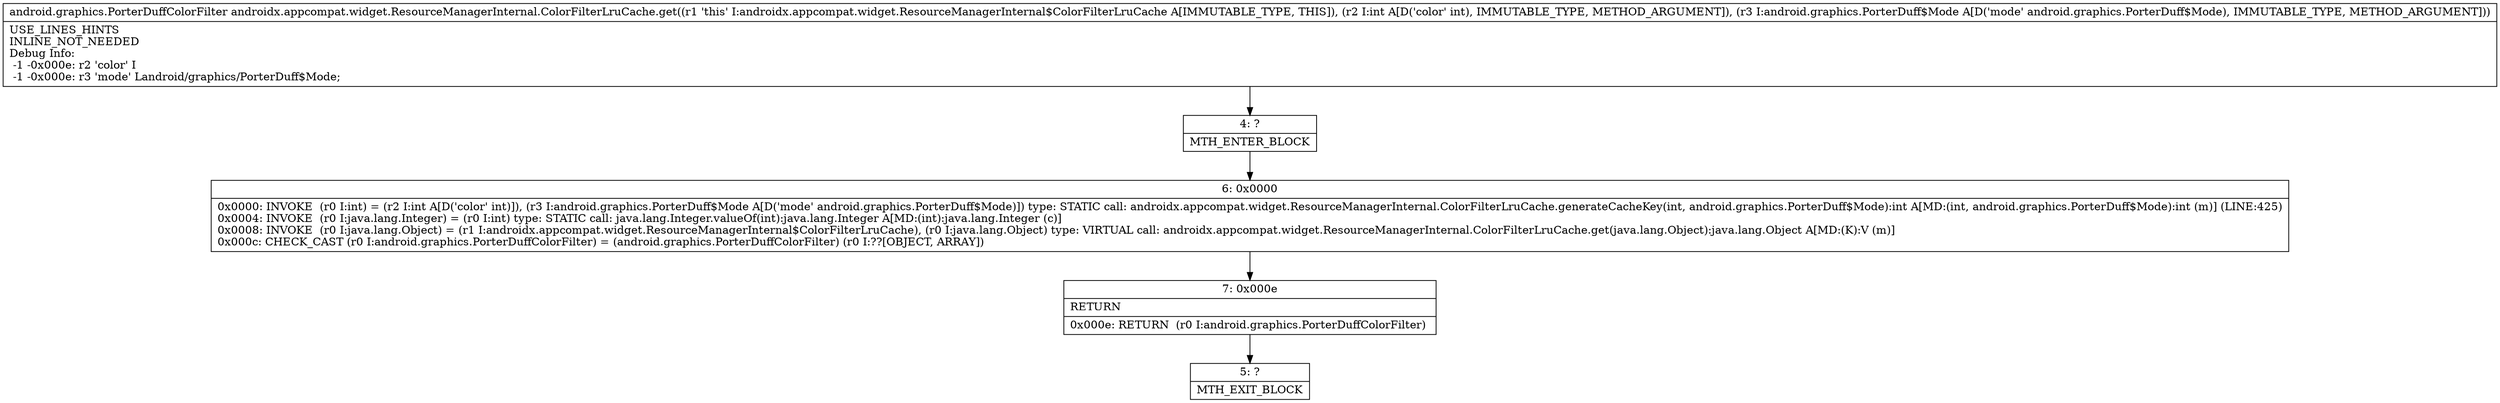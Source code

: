 digraph "CFG forandroidx.appcompat.widget.ResourceManagerInternal.ColorFilterLruCache.get(ILandroid\/graphics\/PorterDuff$Mode;)Landroid\/graphics\/PorterDuffColorFilter;" {
Node_4 [shape=record,label="{4\:\ ?|MTH_ENTER_BLOCK\l}"];
Node_6 [shape=record,label="{6\:\ 0x0000|0x0000: INVOKE  (r0 I:int) = (r2 I:int A[D('color' int)]), (r3 I:android.graphics.PorterDuff$Mode A[D('mode' android.graphics.PorterDuff$Mode)]) type: STATIC call: androidx.appcompat.widget.ResourceManagerInternal.ColorFilterLruCache.generateCacheKey(int, android.graphics.PorterDuff$Mode):int A[MD:(int, android.graphics.PorterDuff$Mode):int (m)] (LINE:425)\l0x0004: INVOKE  (r0 I:java.lang.Integer) = (r0 I:int) type: STATIC call: java.lang.Integer.valueOf(int):java.lang.Integer A[MD:(int):java.lang.Integer (c)]\l0x0008: INVOKE  (r0 I:java.lang.Object) = (r1 I:androidx.appcompat.widget.ResourceManagerInternal$ColorFilterLruCache), (r0 I:java.lang.Object) type: VIRTUAL call: androidx.appcompat.widget.ResourceManagerInternal.ColorFilterLruCache.get(java.lang.Object):java.lang.Object A[MD:(K):V (m)]\l0x000c: CHECK_CAST (r0 I:android.graphics.PorterDuffColorFilter) = (android.graphics.PorterDuffColorFilter) (r0 I:??[OBJECT, ARRAY]) \l}"];
Node_7 [shape=record,label="{7\:\ 0x000e|RETURN\l|0x000e: RETURN  (r0 I:android.graphics.PorterDuffColorFilter) \l}"];
Node_5 [shape=record,label="{5\:\ ?|MTH_EXIT_BLOCK\l}"];
MethodNode[shape=record,label="{android.graphics.PorterDuffColorFilter androidx.appcompat.widget.ResourceManagerInternal.ColorFilterLruCache.get((r1 'this' I:androidx.appcompat.widget.ResourceManagerInternal$ColorFilterLruCache A[IMMUTABLE_TYPE, THIS]), (r2 I:int A[D('color' int), IMMUTABLE_TYPE, METHOD_ARGUMENT]), (r3 I:android.graphics.PorterDuff$Mode A[D('mode' android.graphics.PorterDuff$Mode), IMMUTABLE_TYPE, METHOD_ARGUMENT]))  | USE_LINES_HINTS\lINLINE_NOT_NEEDED\lDebug Info:\l  \-1 \-0x000e: r2 'color' I\l  \-1 \-0x000e: r3 'mode' Landroid\/graphics\/PorterDuff$Mode;\l}"];
MethodNode -> Node_4;Node_4 -> Node_6;
Node_6 -> Node_7;
Node_7 -> Node_5;
}

